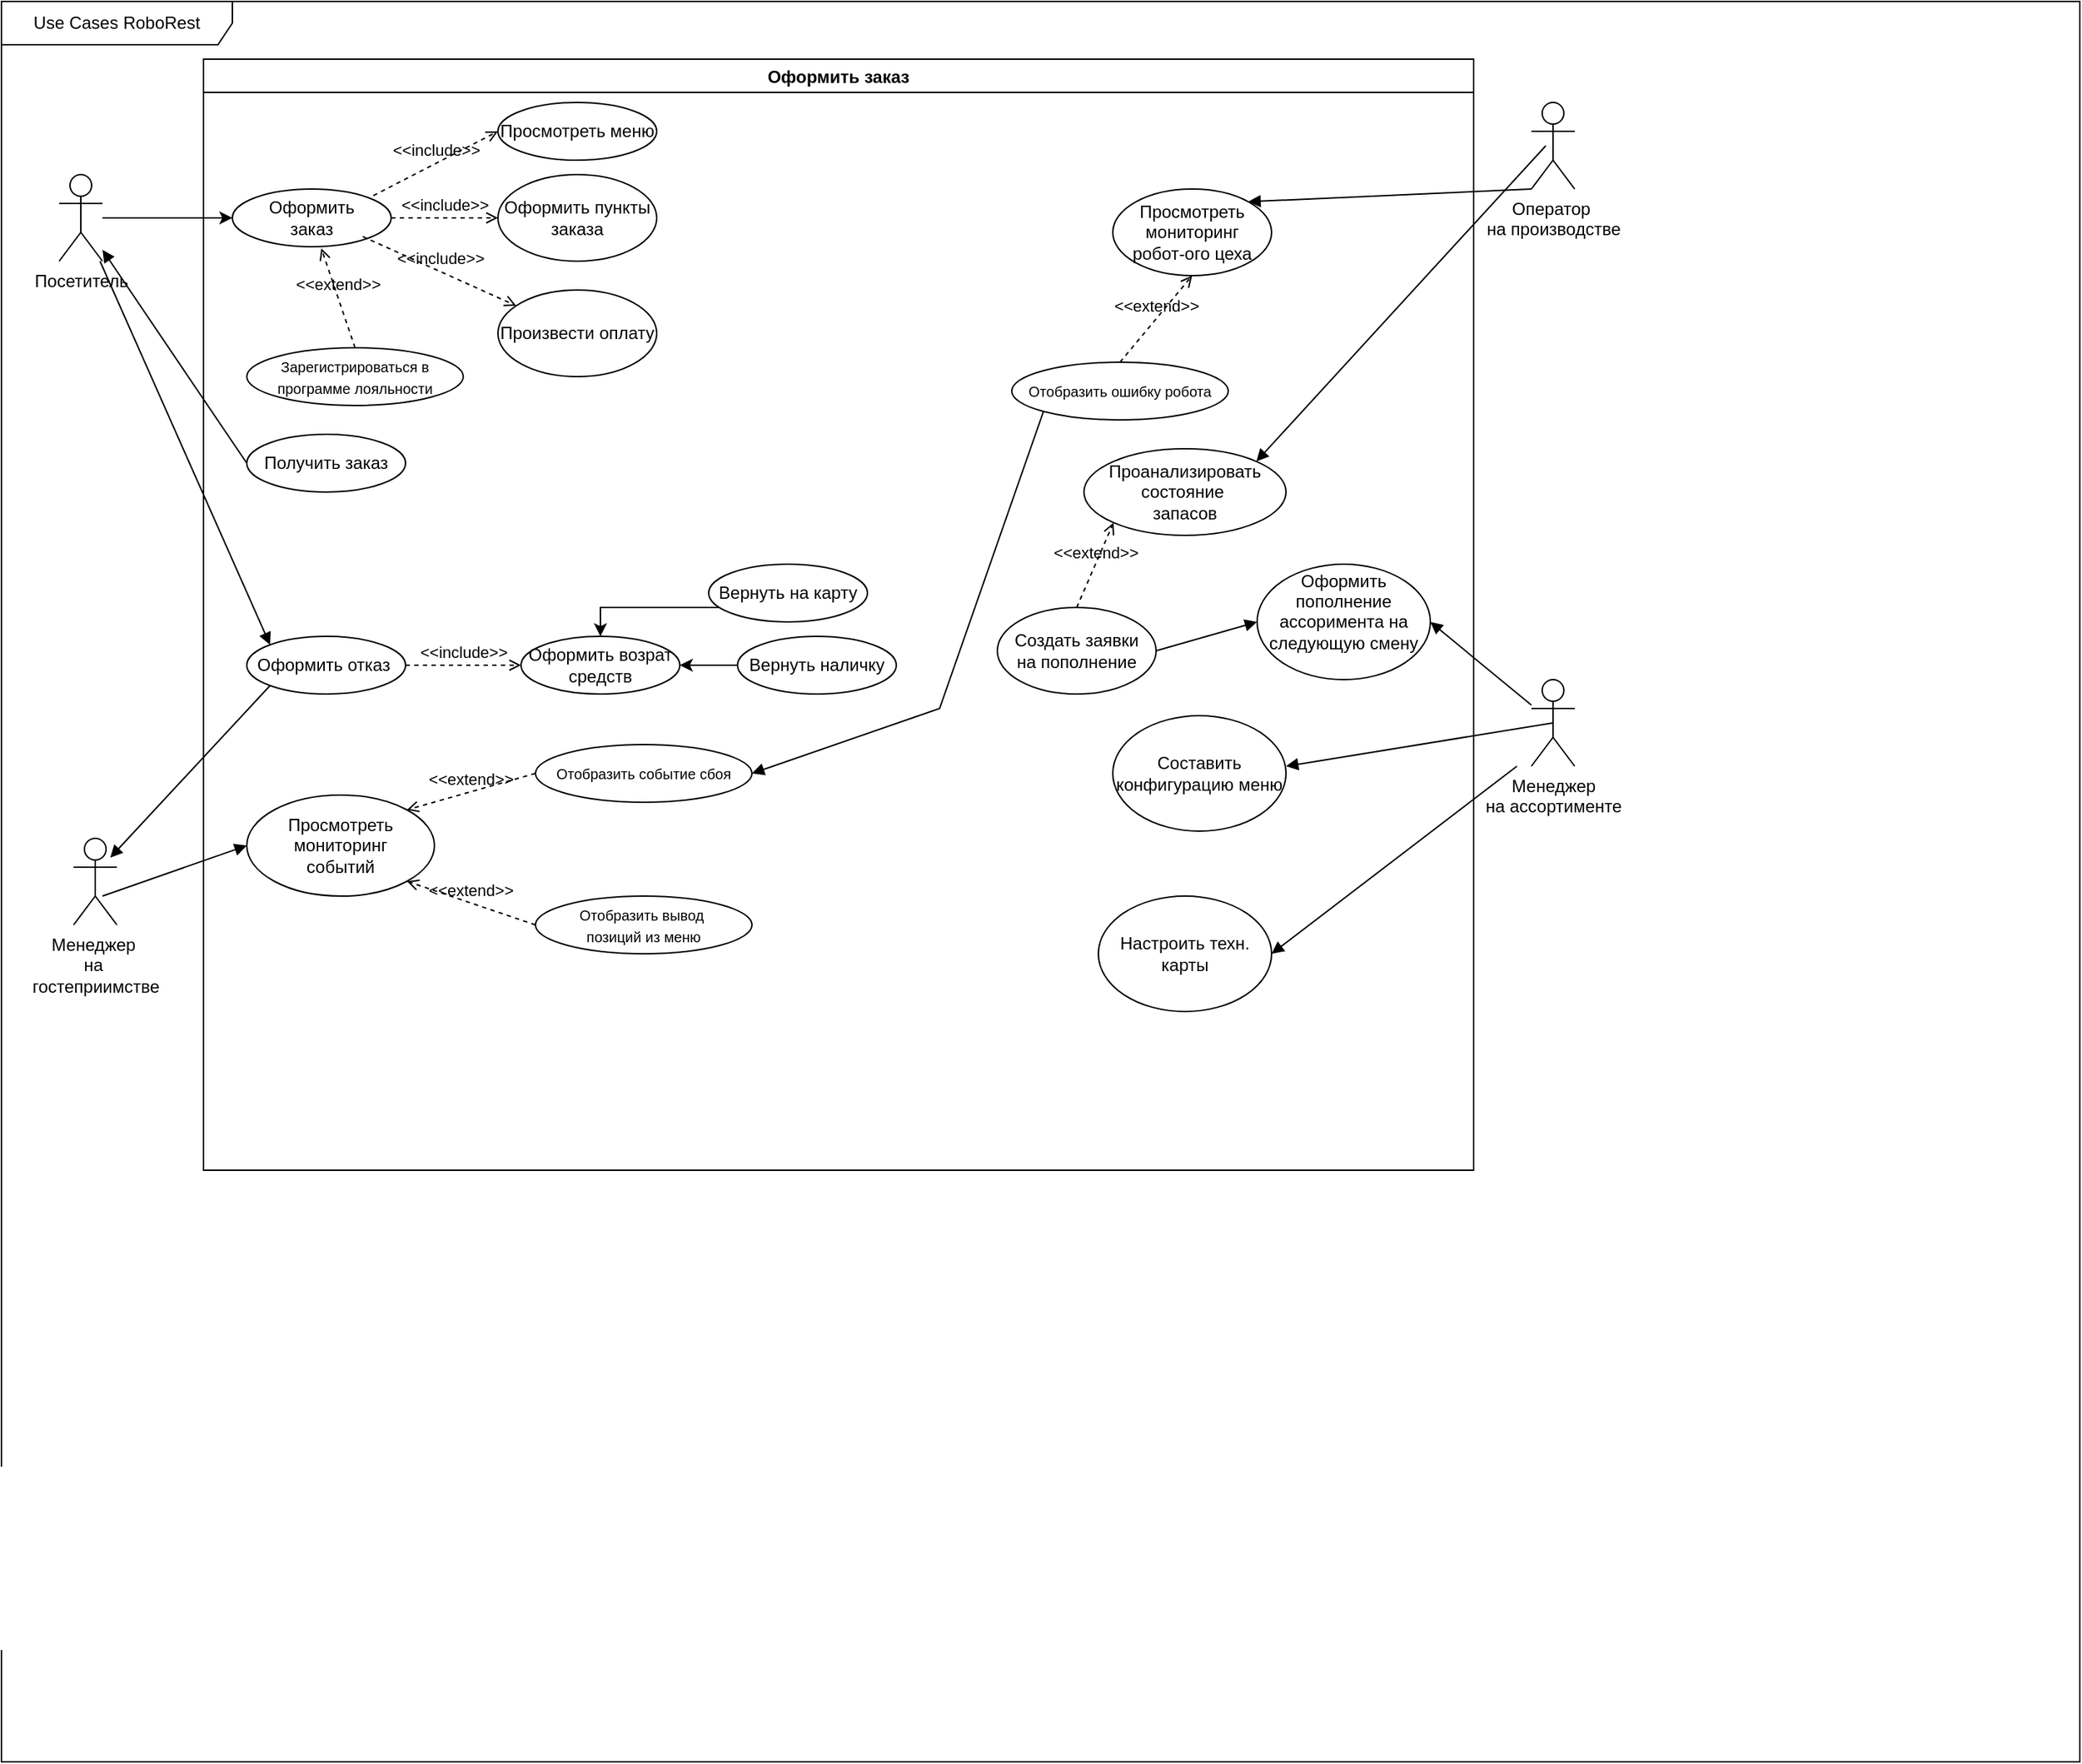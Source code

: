 <mxfile version="24.7.17" pages="2">
  <diagram name="UseCasesRest" id="IxeDueFCB6zEFLlg2crT">
    <mxGraphModel dx="3215" dy="1278" grid="1" gridSize="10" guides="1" tooltips="1" connect="1" arrows="1" fold="1" page="1" pageScale="1" pageWidth="827" pageHeight="1169" math="0" shadow="0">
      <root>
        <mxCell id="0" />
        <mxCell id="1" parent="0" />
        <mxCell id="hCKLv3JylPeoi-WXNe4o-3" value="Use Cases RoboRest" style="shape=umlFrame;whiteSpace=wrap;html=1;pointerEvents=0;recursiveResize=0;container=1;collapsible=0;width=160;" vertex="1" parent="1">
          <mxGeometry x="-10" y="30" width="1440" height="1220" as="geometry" />
        </mxCell>
        <mxCell id="hCKLv3JylPeoi-WXNe4o-23" value="" style="edgeStyle=orthogonalEdgeStyle;rounded=0;orthogonalLoop=1;jettySize=auto;html=1;" edge="1" parent="hCKLv3JylPeoi-WXNe4o-3" source="hCKLv3JylPeoi-WXNe4o-1" target="hCKLv3JylPeoi-WXNe4o-21">
          <mxGeometry relative="1" as="geometry" />
        </mxCell>
        <mxCell id="hCKLv3JylPeoi-WXNe4o-1" value="Посетитель&lt;div&gt;&lt;br&gt;&lt;/div&gt;" style="shape=umlActor;verticalLabelPosition=bottom;verticalAlign=top;html=1;outlineConnect=0;" vertex="1" parent="hCKLv3JylPeoi-WXNe4o-3">
          <mxGeometry x="40" y="120" width="30" height="60" as="geometry" />
        </mxCell>
        <mxCell id="hCKLv3JylPeoi-WXNe4o-19" value="Оформить заказ" style="swimlane;startSize=23;" vertex="1" parent="hCKLv3JylPeoi-WXNe4o-3">
          <mxGeometry x="140" y="40" width="880" height="770" as="geometry">
            <mxRectangle x="390" y="90" width="90" height="30" as="alternateBounds" />
          </mxGeometry>
        </mxCell>
        <mxCell id="hCKLv3JylPeoi-WXNe4o-21" value="Оформить &lt;br&gt;заказ" style="ellipse;whiteSpace=wrap;html=1;" vertex="1" parent="hCKLv3JylPeoi-WXNe4o-19">
          <mxGeometry x="20" y="90" width="110" height="40" as="geometry" />
        </mxCell>
        <mxCell id="hCKLv3JylPeoi-WXNe4o-24" value="&amp;lt;&amp;lt;include&amp;gt;&amp;gt;" style="html=1;verticalAlign=bottom;labelBackgroundColor=none;endArrow=open;endFill=0;dashed=1;rounded=0;entryX=0;entryY=0.5;entryDx=0;entryDy=0;exitX=0.888;exitY=0.113;exitDx=0;exitDy=0;exitPerimeter=0;" edge="1" parent="hCKLv3JylPeoi-WXNe4o-19" source="hCKLv3JylPeoi-WXNe4o-21" target="hCKLv3JylPeoi-WXNe4o-25">
          <mxGeometry width="160" relative="1" as="geometry">
            <mxPoint x="130" y="109.5" as="sourcePoint" />
            <mxPoint x="290" y="109.5" as="targetPoint" />
          </mxGeometry>
        </mxCell>
        <mxCell id="hCKLv3JylPeoi-WXNe4o-25" value="Просмотреть меню" style="ellipse;whiteSpace=wrap;html=1;" vertex="1" parent="hCKLv3JylPeoi-WXNe4o-19">
          <mxGeometry x="204" y="30" width="110" height="40" as="geometry" />
        </mxCell>
        <mxCell id="hCKLv3JylPeoi-WXNe4o-26" value="Оформить пункты заказа" style="ellipse;whiteSpace=wrap;html=1;" vertex="1" parent="hCKLv3JylPeoi-WXNe4o-19">
          <mxGeometry x="204" y="80" width="110" height="60" as="geometry" />
        </mxCell>
        <mxCell id="hCKLv3JylPeoi-WXNe4o-28" value="&amp;lt;&amp;lt;include&amp;gt;&amp;gt;" style="html=1;verticalAlign=bottom;labelBackgroundColor=none;endArrow=open;endFill=0;dashed=1;rounded=0;entryX=0;entryY=0.5;entryDx=0;entryDy=0;exitX=1;exitY=0.5;exitDx=0;exitDy=0;" edge="1" parent="hCKLv3JylPeoi-WXNe4o-19" source="hCKLv3JylPeoi-WXNe4o-21" target="hCKLv3JylPeoi-WXNe4o-26">
          <mxGeometry width="160" relative="1" as="geometry">
            <mxPoint x="140" y="110" as="sourcePoint" />
            <mxPoint x="280" y="109.5" as="targetPoint" />
          </mxGeometry>
        </mxCell>
        <mxCell id="hCKLv3JylPeoi-WXNe4o-29" value="Произвести оплату" style="ellipse;whiteSpace=wrap;html=1;" vertex="1" parent="hCKLv3JylPeoi-WXNe4o-19">
          <mxGeometry x="204" y="160" width="110" height="60" as="geometry" />
        </mxCell>
        <mxCell id="hCKLv3JylPeoi-WXNe4o-30" value="&amp;lt;&amp;lt;include&amp;gt;&amp;gt;" style="html=1;verticalAlign=bottom;labelBackgroundColor=none;endArrow=open;endFill=0;dashed=1;rounded=0;exitX=0.821;exitY=0.824;exitDx=0;exitDy=0;exitPerimeter=0;" edge="1" parent="hCKLv3JylPeoi-WXNe4o-19" source="hCKLv3JylPeoi-WXNe4o-21" target="hCKLv3JylPeoi-WXNe4o-29">
          <mxGeometry width="160" relative="1" as="geometry">
            <mxPoint x="110" y="130" as="sourcePoint" />
            <mxPoint x="184" y="130" as="targetPoint" />
          </mxGeometry>
        </mxCell>
        <mxCell id="hCKLv3JylPeoi-WXNe4o-31" value="&lt;font style=&quot;font-size: 10px;&quot;&gt;Зарегистрироваться в программе лояльности&lt;/font&gt;" style="ellipse;whiteSpace=wrap;html=1;" vertex="1" parent="hCKLv3JylPeoi-WXNe4o-19">
          <mxGeometry x="30" y="200" width="150" height="40" as="geometry" />
        </mxCell>
        <mxCell id="hCKLv3JylPeoi-WXNe4o-32" value="&amp;lt;&amp;lt;extend&amp;gt;&amp;gt;" style="html=1;verticalAlign=bottom;labelBackgroundColor=none;endArrow=open;endFill=0;dashed=1;rounded=0;entryX=0.56;entryY=1.027;entryDx=0;entryDy=0;entryPerimeter=0;exitX=0.5;exitY=0;exitDx=0;exitDy=0;" edge="1" parent="hCKLv3JylPeoi-WXNe4o-19" source="hCKLv3JylPeoi-WXNe4o-31" target="hCKLv3JylPeoi-WXNe4o-21">
          <mxGeometry width="160" relative="1" as="geometry">
            <mxPoint x="80" y="200" as="sourcePoint" />
            <mxPoint x="240" y="200" as="targetPoint" />
          </mxGeometry>
        </mxCell>
        <mxCell id="hCKLv3JylPeoi-WXNe4o-34" value="Получить заказ" style="ellipse;whiteSpace=wrap;html=1;" vertex="1" parent="hCKLv3JylPeoi-WXNe4o-19">
          <mxGeometry x="30" y="260" width="110" height="40" as="geometry" />
        </mxCell>
        <mxCell id="hCKLv3JylPeoi-WXNe4o-42" value="Оформить отказ&amp;nbsp;" style="ellipse;whiteSpace=wrap;html=1;" vertex="1" parent="hCKLv3JylPeoi-WXNe4o-19">
          <mxGeometry x="30" y="400" width="110" height="40" as="geometry" />
        </mxCell>
        <mxCell id="dbPHJI6v4jhcvijvdUy0-8" value="" style="edgeStyle=orthogonalEdgeStyle;rounded=0;orthogonalLoop=1;jettySize=auto;html=1;" edge="1" parent="hCKLv3JylPeoi-WXNe4o-19" source="dbPHJI6v4jhcvijvdUy0-7" target="dbPHJI6v4jhcvijvdUy0-1">
          <mxGeometry relative="1" as="geometry">
            <Array as="points">
              <mxPoint x="275" y="380" />
            </Array>
          </mxGeometry>
        </mxCell>
        <mxCell id="dbPHJI6v4jhcvijvdUy0-1" value="Оформить возрат&lt;br&gt;средств" style="ellipse;whiteSpace=wrap;html=1;" vertex="1" parent="hCKLv3JylPeoi-WXNe4o-19">
          <mxGeometry x="220" y="400" width="110" height="40" as="geometry" />
        </mxCell>
        <mxCell id="dbPHJI6v4jhcvijvdUy0-3" value="&amp;lt;&amp;lt;include&amp;gt;&amp;gt;" style="html=1;verticalAlign=bottom;labelBackgroundColor=none;endArrow=open;endFill=0;dashed=1;rounded=0;entryX=0;entryY=0.5;entryDx=0;entryDy=0;exitX=1;exitY=0.5;exitDx=0;exitDy=0;" edge="1" parent="hCKLv3JylPeoi-WXNe4o-19" source="hCKLv3JylPeoi-WXNe4o-42" target="dbPHJI6v4jhcvijvdUy0-1">
          <mxGeometry width="160" relative="1" as="geometry">
            <mxPoint x="134" y="425" as="sourcePoint" />
            <mxPoint x="220" y="380" as="targetPoint" />
          </mxGeometry>
        </mxCell>
        <mxCell id="dbPHJI6v4jhcvijvdUy0-7" value="Вернуть на карту" style="ellipse;whiteSpace=wrap;html=1;" vertex="1" parent="hCKLv3JylPeoi-WXNe4o-19">
          <mxGeometry x="350" y="350" width="110" height="40" as="geometry" />
        </mxCell>
        <mxCell id="dbPHJI6v4jhcvijvdUy0-11" value="" style="edgeStyle=orthogonalEdgeStyle;rounded=0;orthogonalLoop=1;jettySize=auto;html=1;" edge="1" parent="hCKLv3JylPeoi-WXNe4o-19" source="dbPHJI6v4jhcvijvdUy0-10" target="dbPHJI6v4jhcvijvdUy0-1">
          <mxGeometry relative="1" as="geometry" />
        </mxCell>
        <mxCell id="dbPHJI6v4jhcvijvdUy0-10" value="Вернуть наличку" style="ellipse;whiteSpace=wrap;html=1;" vertex="1" parent="hCKLv3JylPeoi-WXNe4o-19">
          <mxGeometry x="370" y="400" width="110" height="40" as="geometry" />
        </mxCell>
        <mxCell id="dbPHJI6v4jhcvijvdUy0-13" value="Просмотреть мониторинг&lt;br&gt;событий" style="ellipse;whiteSpace=wrap;html=1;" vertex="1" parent="hCKLv3JylPeoi-WXNe4o-19">
          <mxGeometry x="30" y="510" width="130" height="70" as="geometry" />
        </mxCell>
        <mxCell id="dbPHJI6v4jhcvijvdUy0-15" value="&lt;font style=&quot;font-size: 10px;&quot;&gt;Отобразить событие сбоя&lt;/font&gt;" style="ellipse;whiteSpace=wrap;html=1;" vertex="1" parent="hCKLv3JylPeoi-WXNe4o-19">
          <mxGeometry x="230" y="475" width="150" height="40" as="geometry" />
        </mxCell>
        <mxCell id="dbPHJI6v4jhcvijvdUy0-17" value="&amp;lt;&amp;lt;extend&amp;gt;&amp;gt;" style="html=1;verticalAlign=bottom;labelBackgroundColor=none;endArrow=open;endFill=0;dashed=1;rounded=0;exitX=0;exitY=0.5;exitDx=0;exitDy=0;entryX=1;entryY=0;entryDx=0;entryDy=0;" edge="1" parent="hCKLv3JylPeoi-WXNe4o-19" source="dbPHJI6v4jhcvijvdUy0-15" target="dbPHJI6v4jhcvijvdUy0-13">
          <mxGeometry width="160" relative="1" as="geometry">
            <mxPoint x="180" y="540" as="sourcePoint" />
            <mxPoint x="340" y="540" as="targetPoint" />
          </mxGeometry>
        </mxCell>
        <mxCell id="dbPHJI6v4jhcvijvdUy0-18" value="&lt;font style=&quot;font-size: 10px;&quot;&gt;Отобразить вывод&amp;nbsp;&lt;br&gt;позиций из меню&lt;/font&gt;" style="ellipse;whiteSpace=wrap;html=1;" vertex="1" parent="hCKLv3JylPeoi-WXNe4o-19">
          <mxGeometry x="230" y="580" width="150" height="40" as="geometry" />
        </mxCell>
        <mxCell id="dbPHJI6v4jhcvijvdUy0-19" value="&amp;lt;&amp;lt;extend&amp;gt;&amp;gt;" style="html=1;verticalAlign=bottom;labelBackgroundColor=none;endArrow=open;endFill=0;dashed=1;rounded=0;exitX=0;exitY=0.5;exitDx=0;exitDy=0;entryX=1;entryY=1;entryDx=0;entryDy=0;" edge="1" parent="hCKLv3JylPeoi-WXNe4o-19" source="dbPHJI6v4jhcvijvdUy0-18" target="dbPHJI6v4jhcvijvdUy0-13">
          <mxGeometry width="160" relative="1" as="geometry">
            <mxPoint x="170" y="570" as="sourcePoint" />
            <mxPoint x="330" y="570" as="targetPoint" />
          </mxGeometry>
        </mxCell>
        <mxCell id="dbPHJI6v4jhcvijvdUy0-23" value="Проанализировать&lt;br&gt;состояние&amp;nbsp;&lt;br&gt;запасов" style="ellipse;whiteSpace=wrap;html=1;" vertex="1" parent="hCKLv3JylPeoi-WXNe4o-19">
          <mxGeometry x="610" y="270" width="140" height="60" as="geometry" />
        </mxCell>
        <mxCell id="dbPHJI6v4jhcvijvdUy0-26" value="Просмотреть мониторинг&lt;br&gt;робот-ого цеха" style="ellipse;whiteSpace=wrap;html=1;" vertex="1" parent="hCKLv3JylPeoi-WXNe4o-19">
          <mxGeometry x="630" y="90" width="110" height="60" as="geometry" />
        </mxCell>
        <mxCell id="dbPHJI6v4jhcvijvdUy0-28" value="&lt;font style=&quot;font-size: 10px;&quot;&gt;Отобразить ошибку робота&lt;/font&gt;" style="ellipse;whiteSpace=wrap;html=1;" vertex="1" parent="hCKLv3JylPeoi-WXNe4o-19">
          <mxGeometry x="560" y="210" width="150" height="40" as="geometry" />
        </mxCell>
        <mxCell id="dbPHJI6v4jhcvijvdUy0-29" value="&amp;lt;&amp;lt;extend&amp;gt;&amp;gt;" style="html=1;verticalAlign=bottom;labelBackgroundColor=none;endArrow=open;endFill=0;dashed=1;rounded=0;exitX=0.5;exitY=0;exitDx=0;exitDy=0;entryX=0.5;entryY=1;entryDx=0;entryDy=0;" edge="1" parent="hCKLv3JylPeoi-WXNe4o-19" source="dbPHJI6v4jhcvijvdUy0-28" target="dbPHJI6v4jhcvijvdUy0-26">
          <mxGeometry width="160" relative="1" as="geometry">
            <mxPoint x="620" y="380" as="sourcePoint" />
            <mxPoint x="780" y="380" as="targetPoint" />
          </mxGeometry>
        </mxCell>
        <mxCell id="dbPHJI6v4jhcvijvdUy0-31" value="Создать заявки&lt;br&gt;на пополнение" style="ellipse;whiteSpace=wrap;html=1;" vertex="1" parent="hCKLv3JylPeoi-WXNe4o-19">
          <mxGeometry x="550" y="380" width="110" height="60" as="geometry" />
        </mxCell>
        <mxCell id="dbPHJI6v4jhcvijvdUy0-32" value="&amp;lt;&amp;lt;extend&amp;gt;&amp;gt;" style="html=1;verticalAlign=bottom;labelBackgroundColor=none;endArrow=open;endFill=0;dashed=1;rounded=0;exitX=0.5;exitY=0;exitDx=0;exitDy=0;entryX=0;entryY=1;entryDx=0;entryDy=0;" edge="1" parent="hCKLv3JylPeoi-WXNe4o-19" source="dbPHJI6v4jhcvijvdUy0-31" target="dbPHJI6v4jhcvijvdUy0-23">
          <mxGeometry width="160" relative="1" as="geometry">
            <mxPoint x="620" y="380" as="sourcePoint" />
            <mxPoint x="780" y="380" as="targetPoint" />
          </mxGeometry>
        </mxCell>
        <mxCell id="dbPHJI6v4jhcvijvdUy0-34" value="Оформить пополнение ассоримента на следующую смену&lt;div&gt;&lt;br&gt;&lt;/div&gt;" style="ellipse;whiteSpace=wrap;html=1;" vertex="1" parent="hCKLv3JylPeoi-WXNe4o-19">
          <mxGeometry x="730" y="350" width="120" height="80" as="geometry" />
        </mxCell>
        <mxCell id="dbPHJI6v4jhcvijvdUy0-35" value="" style="html=1;verticalAlign=bottom;labelBackgroundColor=none;endArrow=block;endFill=1;rounded=0;exitX=1;exitY=0.5;exitDx=0;exitDy=0;entryX=0;entryY=0.5;entryDx=0;entryDy=0;" edge="1" parent="hCKLv3JylPeoi-WXNe4o-19" source="dbPHJI6v4jhcvijvdUy0-31" target="dbPHJI6v4jhcvijvdUy0-34">
          <mxGeometry width="160" relative="1" as="geometry">
            <mxPoint x="500" y="480" as="sourcePoint" />
            <mxPoint x="660" y="480" as="targetPoint" />
          </mxGeometry>
        </mxCell>
        <mxCell id="dbPHJI6v4jhcvijvdUy0-38" value="Составить конфигурацию меню" style="ellipse;whiteSpace=wrap;html=1;" vertex="1" parent="hCKLv3JylPeoi-WXNe4o-19">
          <mxGeometry x="630" y="455" width="120" height="80" as="geometry" />
        </mxCell>
        <mxCell id="dbPHJI6v4jhcvijvdUy0-40" value="Настроить техн.&lt;br&gt;карты" style="ellipse;whiteSpace=wrap;html=1;" vertex="1" parent="hCKLv3JylPeoi-WXNe4o-19">
          <mxGeometry x="620" y="580" width="120" height="80" as="geometry" />
        </mxCell>
        <mxCell id="dbPHJI6v4jhcvijvdUy0-44" value="" style="html=1;verticalAlign=bottom;labelBackgroundColor=none;endArrow=block;endFill=1;rounded=0;exitX=0;exitY=1;exitDx=0;exitDy=0;entryX=1;entryY=0.5;entryDx=0;entryDy=0;" edge="1" parent="hCKLv3JylPeoi-WXNe4o-19" source="dbPHJI6v4jhcvijvdUy0-28" target="dbPHJI6v4jhcvijvdUy0-15">
          <mxGeometry width="160" relative="1" as="geometry">
            <mxPoint x="470" y="420" as="sourcePoint" />
            <mxPoint x="630" y="420" as="targetPoint" />
            <Array as="points">
              <mxPoint x="510" y="450" />
            </Array>
          </mxGeometry>
        </mxCell>
        <mxCell id="hCKLv3JylPeoi-WXNe4o-38" value="" style="html=1;verticalAlign=bottom;labelBackgroundColor=none;endArrow=block;endFill=1;rounded=0;exitX=0;exitY=0.5;exitDx=0;exitDy=0;" edge="1" parent="hCKLv3JylPeoi-WXNe4o-3" source="hCKLv3JylPeoi-WXNe4o-34" target="hCKLv3JylPeoi-WXNe4o-1">
          <mxGeometry width="160" relative="1" as="geometry">
            <mxPoint x="240" y="280" as="sourcePoint" />
            <mxPoint x="400" y="280" as="targetPoint" />
          </mxGeometry>
        </mxCell>
        <mxCell id="hCKLv3JylPeoi-WXNe4o-39" value="&lt;div&gt;Оператор&amp;nbsp;&lt;br&gt;на производстве&lt;/div&gt;&lt;div&gt;&lt;br&gt;&lt;/div&gt;" style="shape=umlActor;verticalLabelPosition=bottom;verticalAlign=top;html=1;outlineConnect=0;" vertex="1" parent="hCKLv3JylPeoi-WXNe4o-3">
          <mxGeometry x="1060" y="70" width="30" height="60" as="geometry" />
        </mxCell>
        <mxCell id="hCKLv3JylPeoi-WXNe4o-40" value="Менеджер&amp;nbsp;&lt;br&gt;на&amp;nbsp;&lt;br&gt;гостеприимстве&lt;div&gt;&lt;br&gt;&lt;/div&gt;" style="shape=umlActor;verticalLabelPosition=bottom;verticalAlign=top;html=1;outlineConnect=0;" vertex="1" parent="hCKLv3JylPeoi-WXNe4o-3">
          <mxGeometry x="50" y="580" width="30" height="60" as="geometry" />
        </mxCell>
        <mxCell id="hCKLv3JylPeoi-WXNe4o-44" value="" style="html=1;verticalAlign=bottom;labelBackgroundColor=none;endArrow=block;endFill=1;rounded=0;entryX=0;entryY=0;entryDx=0;entryDy=0;" edge="1" parent="hCKLv3JylPeoi-WXNe4o-3" source="hCKLv3JylPeoi-WXNe4o-1" target="hCKLv3JylPeoi-WXNe4o-42">
          <mxGeometry width="160" relative="1" as="geometry">
            <mxPoint x="340" y="360" as="sourcePoint" />
            <mxPoint x="500" y="360" as="targetPoint" />
          </mxGeometry>
        </mxCell>
        <mxCell id="hCKLv3JylPeoi-WXNe4o-45" value="" style="html=1;verticalAlign=bottom;labelBackgroundColor=none;endArrow=block;endFill=1;rounded=0;exitX=0;exitY=1;exitDx=0;exitDy=0;entryX=0.848;entryY=0.222;entryDx=0;entryDy=0;entryPerimeter=0;" edge="1" parent="hCKLv3JylPeoi-WXNe4o-3" source="hCKLv3JylPeoi-WXNe4o-42" target="hCKLv3JylPeoi-WXNe4o-40">
          <mxGeometry width="160" relative="1" as="geometry">
            <mxPoint x="340" y="440" as="sourcePoint" />
            <mxPoint x="500" y="440" as="targetPoint" />
          </mxGeometry>
        </mxCell>
        <mxCell id="dbPHJI6v4jhcvijvdUy0-14" value="" style="html=1;verticalAlign=bottom;labelBackgroundColor=none;endArrow=block;endFill=1;rounded=0;entryX=0;entryY=0.5;entryDx=0;entryDy=0;" edge="1" parent="hCKLv3JylPeoi-WXNe4o-3" target="dbPHJI6v4jhcvijvdUy0-13">
          <mxGeometry width="160" relative="1" as="geometry">
            <mxPoint x="70" y="620" as="sourcePoint" />
            <mxPoint x="230" y="620" as="targetPoint" />
          </mxGeometry>
        </mxCell>
        <mxCell id="dbPHJI6v4jhcvijvdUy0-24" value="" style="html=1;verticalAlign=bottom;labelBackgroundColor=none;endArrow=block;endFill=1;rounded=0;entryX=1;entryY=0;entryDx=0;entryDy=0;" edge="1" parent="hCKLv3JylPeoi-WXNe4o-3" target="dbPHJI6v4jhcvijvdUy0-23">
          <mxGeometry width="160" relative="1" as="geometry">
            <mxPoint x="1070" y="100" as="sourcePoint" />
            <mxPoint x="949" y="219" as="targetPoint" />
          </mxGeometry>
        </mxCell>
        <mxCell id="dbPHJI6v4jhcvijvdUy0-25" value="" style="html=1;verticalAlign=bottom;labelBackgroundColor=none;endArrow=block;endFill=1;rounded=0;exitX=0;exitY=1;exitDx=0;exitDy=0;exitPerimeter=0;entryX=1;entryY=0;entryDx=0;entryDy=0;" edge="1" parent="hCKLv3JylPeoi-WXNe4o-3" source="hCKLv3JylPeoi-WXNe4o-39" target="dbPHJI6v4jhcvijvdUy0-26">
          <mxGeometry width="160" relative="1" as="geometry">
            <mxPoint x="1080" y="110" as="sourcePoint" />
            <mxPoint x="880" y="260" as="targetPoint" />
          </mxGeometry>
        </mxCell>
        <mxCell id="dbPHJI6v4jhcvijvdUy0-33" value="&lt;div&gt;Менеджер&lt;br&gt;на ассортименте&lt;/div&gt;" style="shape=umlActor;verticalLabelPosition=bottom;verticalAlign=top;html=1;outlineConnect=0;" vertex="1" parent="hCKLv3JylPeoi-WXNe4o-3">
          <mxGeometry x="1060" y="470" width="30" height="60" as="geometry" />
        </mxCell>
        <mxCell id="dbPHJI6v4jhcvijvdUy0-36" value="" style="html=1;verticalAlign=bottom;labelBackgroundColor=none;endArrow=block;endFill=1;rounded=0;entryX=1;entryY=0.5;entryDx=0;entryDy=0;" edge="1" parent="hCKLv3JylPeoi-WXNe4o-3" source="dbPHJI6v4jhcvijvdUy0-33" target="dbPHJI6v4jhcvijvdUy0-34">
          <mxGeometry width="160" relative="1" as="geometry">
            <mxPoint x="820" y="520" as="sourcePoint" />
            <mxPoint x="980" y="520" as="targetPoint" />
          </mxGeometry>
        </mxCell>
        <mxCell id="dbPHJI6v4jhcvijvdUy0-37" value="" style="html=1;verticalAlign=bottom;labelBackgroundColor=none;endArrow=block;endFill=1;rounded=0;exitX=0.5;exitY=0.5;exitDx=0;exitDy=0;exitPerimeter=0;" edge="1" parent="1" source="dbPHJI6v4jhcvijvdUy0-33">
          <mxGeometry width="160" relative="1" as="geometry">
            <mxPoint x="630" y="520" as="sourcePoint" />
            <mxPoint x="880" y="560" as="targetPoint" />
          </mxGeometry>
        </mxCell>
        <mxCell id="dbPHJI6v4jhcvijvdUy0-39" value="" style="html=1;verticalAlign=bottom;labelBackgroundColor=none;endArrow=block;endFill=1;rounded=0;entryX=1;entryY=0.5;entryDx=0;entryDy=0;" edge="1" parent="1" target="dbPHJI6v4jhcvijvdUy0-40">
          <mxGeometry width="160" relative="1" as="geometry">
            <mxPoint x="1040" y="560" as="sourcePoint" />
            <mxPoint x="860" y="650" as="targetPoint" />
          </mxGeometry>
        </mxCell>
      </root>
    </mxGraphModel>
  </diagram>
  <diagram id="_X5nRINSZLSZHwwGUHwj" name="Страница — 2">
    <mxGraphModel grid="1" page="1" gridSize="10" guides="1" tooltips="1" connect="1" arrows="1" fold="1" pageScale="1" pageWidth="827" pageHeight="1169" math="0" shadow="0">
      <root>
        <mxCell id="0" />
        <mxCell id="1" parent="0" />
      </root>
    </mxGraphModel>
  </diagram>
</mxfile>
